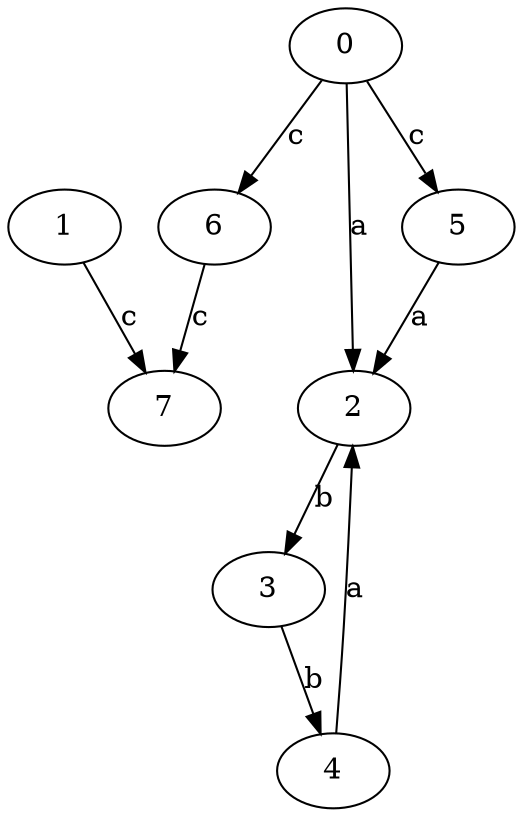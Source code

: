 strict digraph  {
1;
2;
3;
4;
0;
5;
6;
7;
1 -> 7  [label=c];
2 -> 3  [label=b];
3 -> 4  [label=b];
4 -> 2  [label=a];
0 -> 2  [label=a];
0 -> 5  [label=c];
0 -> 6  [label=c];
5 -> 2  [label=a];
6 -> 7  [label=c];
}
